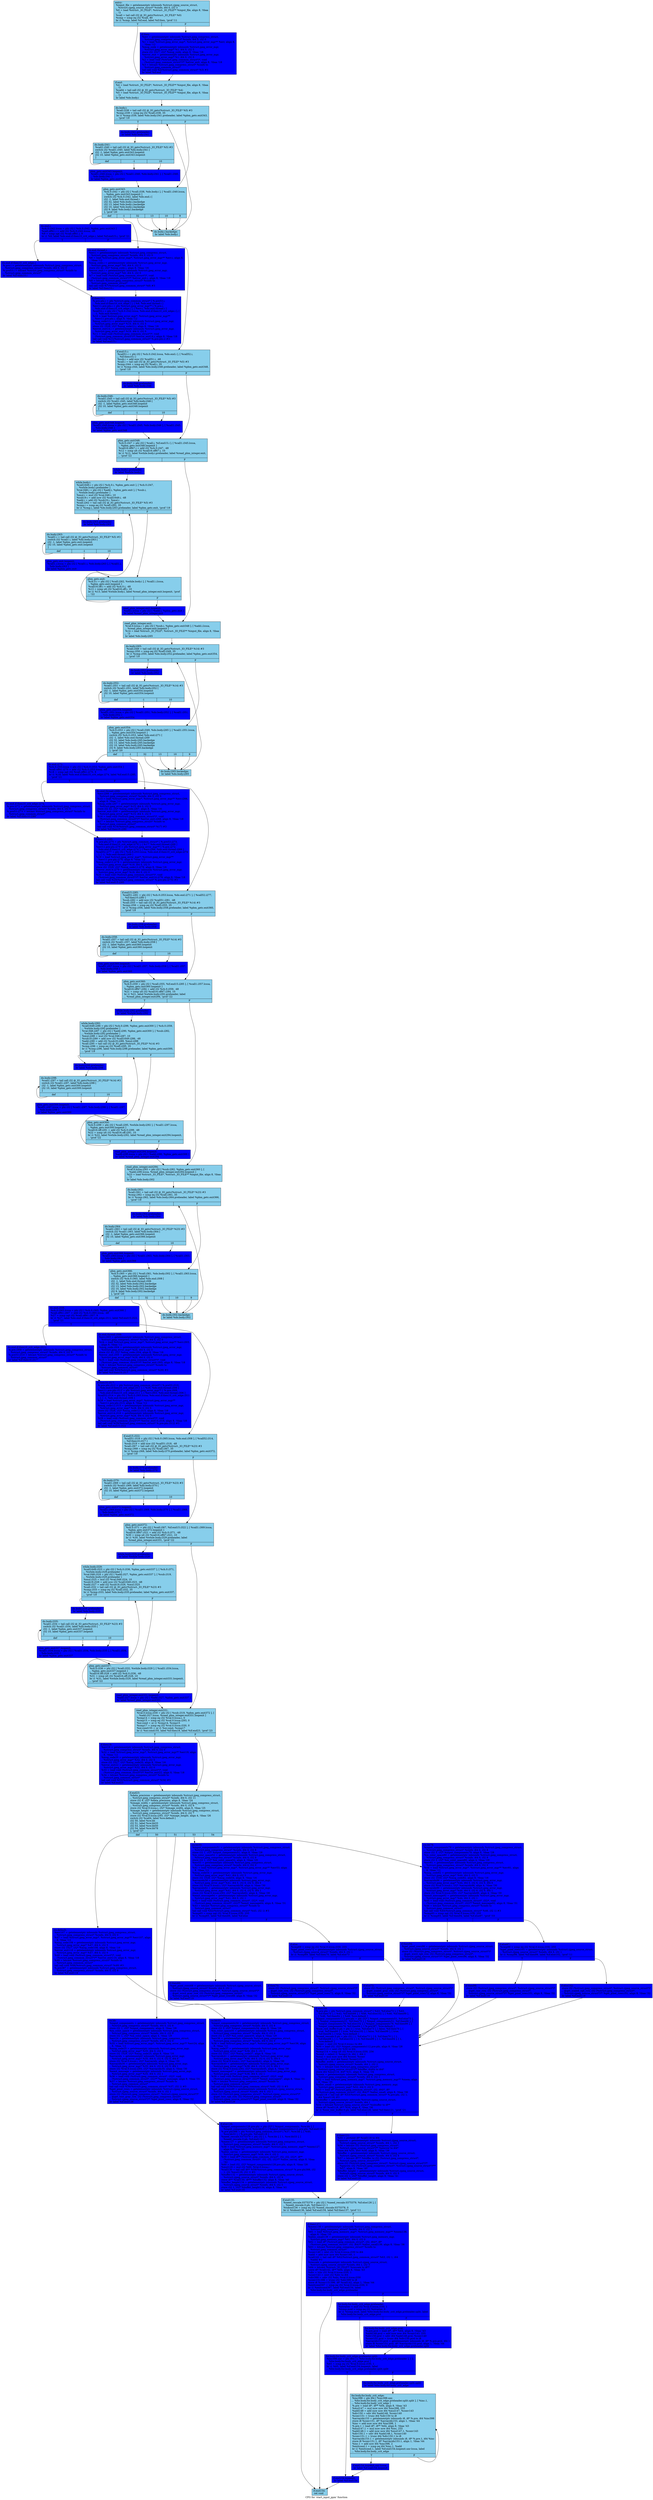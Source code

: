 digraph "CFG for 'start_input_ppm' function" {
	label="CFG for 'start_input_ppm' function";

	Node0x57e4550 [shape=record, style = filled, fillcolor = skyblue, label="{entry:\l  %input_file = getelementptr inbounds %struct.cjpeg_source_struct,\l... %struct.cjpeg_source_struct* %sinfo, i64 0, i32 3\l  %0 = load %struct._IO_FILE*, %struct._IO_FILE** %input_file, align 8, !tbaa\l... !3\l  %call = tail call i32 @_IO_getc(%struct._IO_FILE* %0)\l  %cmp = icmp eq i32 %call, 80\l  br i1 %cmp, label %if.end, label %if.then, !prof !11\l|{<s0>T|<s1>F}}"];
	Node0x57e4550:s0 -> Node0x57e5f10;
	Node0x57e4550:s1 -> Node0x57e5fc0;
	Node0x57e5fc0 [shape=record, style = filled, fillcolor = blue, label="{if.then:                                          \l  %err = getelementptr inbounds %struct.jpeg_compress_struct,\l... %struct.jpeg_compress_struct* %cinfo, i64 0, i32 0\l  %1 = load %struct.jpeg_error_mgr*, %struct.jpeg_error_mgr** %err, align 8,\l... !tbaa !12\l  %msg_code = getelementptr inbounds %struct.jpeg_error_mgr,\l... %struct.jpeg_error_mgr* %1, i64 0, i32 5\l  store i32 1027, i32* %msg_code, align 8, !tbaa !16\l  %error_exit = getelementptr inbounds %struct.jpeg_error_mgr,\l... %struct.jpeg_error_mgr* %1, i64 0, i32 0\l  %2 = load void (%struct.jpeg_common_struct*)*, void\l... (%struct.jpeg_common_struct*)** %error_exit, align 8, !tbaa !18\l  %3 = bitcast %struct.jpeg_compress_struct* %cinfo to\l... %struct.jpeg_common_struct*\l  tail call void %2(%struct.jpeg_common_struct* %3) #3\l  br label %if.end\l}"];
	Node0x57e5fc0 -> Node0x57e5f10;
	Node0x57e5f10 [shape=record, style = filled, fillcolor = skyblue, label="{if.end:                                           \l  %4 = load %struct._IO_FILE*, %struct._IO_FILE** %input_file, align 8, !tbaa\l... !3\l  %call4 = tail call i32 @_IO_getc(%struct._IO_FILE* %4)\l  %5 = load %struct._IO_FILE*, %struct._IO_FILE** %input_file, align 8, !tbaa\l... !3\l  br label %do.body.i\l}"];
	Node0x57e5f10 -> Node0x57e7330;
	Node0x57e7330 [shape=record, style = filled, fillcolor = skyblue, label="{do.body.i:                                        \l  %call.i338 = tail call i32 @_IO_getc(%struct._IO_FILE* %5) #3\l  %cmp.i339 = icmp eq i32 %call.i338, 35\l  br i1 %cmp.i339, label %do.body.i341.preheader, label %pbm_getc.exit343,\l... !prof !19\l|{<s0>T|<s1>F}}"];
	Node0x57e7330:s0 -> Node0x57e7770;
	Node0x57e7330:s1 -> Node0x57e77f0;
	Node0x57e7770 [shape=record, style = filled, fillcolor = blue, label="{do.body.i341.preheader:                           \l  br label %do.body.i341\l}"];
	Node0x57e7770 -> Node0x57e7ab0;
	Node0x57e7ab0 [shape=record, style = filled, fillcolor = skyblue, label="{do.body.i341:                                     \l  %call1.i340 = tail call i32 @_IO_getc(%struct._IO_FILE* %5) #3\l  switch i32 %call1.i340, label %do.body.i341 [\l    i32 -1, label %pbm_getc.exit343.loopexit\l    i32 10, label %pbm_getc.exit343.loopexit\l  ]\l|{<s0>def|<s1>-1|<s2>10}}"];
	Node0x57e7ab0:s0 -> Node0x57e7ab0;
	Node0x57e7ab0:s1 -> Node0x57e7d00;
	Node0x57e7ab0:s2 -> Node0x57e7d00;
	Node0x57e7d00 [shape=record, style = filled, fillcolor = blue, label="{pbm_getc.exit343.loopexit:                        \l  %call1.i340.lcssa = phi i32 [ %call1.i340, %do.body.i341 ], [ %call1.i340,\l... %do.body.i341 ]\l  br label %pbm_getc.exit343\l}"];
	Node0x57e7d00 -> Node0x57e77f0;
	Node0x57e77f0 [shape=record, style = filled, fillcolor = skyblue, label="{pbm_getc.exit343:                                 \l  %ch.0.i342 = phi i32 [ %call.i338, %do.body.i ], [ %call1.i340.lcssa,\l... %pbm_getc.exit343.loopexit ]\l  switch i32 %ch.0.i342, label %do.end.i [\l    i32 -1, label %do.end.thread.i\l    i32 32, label %do.body.i.backedge\l    i32 13, label %do.body.i.backedge\l    i32 10, label %do.body.i.backedge\l    i32 9, label %do.body.i.backedge\l  ], !prof !20\l|{<s0>def|<s1>-1|<s2>32|<s3>13|<s4>10|<s5>9}}"];
	Node0x57e77f0:s0 -> Node0x57e8060;
	Node0x57e77f0:s1 -> Node0x57e8110;
	Node0x57e77f0:s2 -> Node0x57e8260;
	Node0x57e77f0:s3 -> Node0x57e8260;
	Node0x57e77f0:s4 -> Node0x57e8260;
	Node0x57e77f0:s5 -> Node0x57e8260;
	Node0x57e8260 [shape=record, style = filled, fillcolor = skyblue, label="{do.body.i.backedge:                               \l  br label %do.body.i\l}"];
	Node0x57e8260 -> Node0x57e7330;
	Node0x57e8110 [shape=record, style = filled, fillcolor = blue, label="{do.end.thread.i:                                  \l  %err.i = getelementptr inbounds %struct.jpeg_compress_struct,\l... %struct.jpeg_compress_struct* %cinfo, i64 0, i32 0\l  %6 = load %struct.jpeg_error_mgr*, %struct.jpeg_error_mgr** %err.i, align 8,\l... !tbaa !12\l  %msg_code.i = getelementptr inbounds %struct.jpeg_error_mgr,\l... %struct.jpeg_error_mgr* %6, i64 0, i32 5\l  store i32 42, i32* %msg_code.i, align 8, !tbaa !16\l  %error_exit.i = getelementptr inbounds %struct.jpeg_error_mgr,\l... %struct.jpeg_error_mgr* %6, i64 0, i32 0\l  %7 = load void (%struct.jpeg_common_struct*)*, void\l... (%struct.jpeg_common_struct*)** %error_exit.i, align 8, !tbaa !18\l  %8 = bitcast %struct.jpeg_compress_struct* %cinfo to\l... %struct.jpeg_common_struct*\l  tail call void %7(%struct.jpeg_common_struct* %8) #3\l  br label %if.then10.i\l}"];
	Node0x57e8110 -> Node0x57e9ed0;
	Node0x57e8060 [shape=record, style = filled, fillcolor = blue, label="{do.end.i:                                         \l  %ch.0.i342.lcssa = phi i32 [ %ch.0.i342, %pbm_getc.exit343 ]\l  %call.off41.i = add i32 %ch.0.i342.lcssa, -48\l  %9 = icmp ugt i32 %call.off41.i, 9\l  br i1 %9, label %do.end.if.then10_crit_edge.i, label %if.end15.i, !prof !21\l|{<s0>T|<s1>F}}"];
	Node0x57e8060:s0 -> Node0x57ea210;
	Node0x57e8060:s1 -> Node0x57ea330;
	Node0x57ea210 [shape=record, style = filled, fillcolor = blue, label="{do.end.if.then10_crit_edge.i:                     \l  %.pre.i = getelementptr inbounds %struct.jpeg_compress_struct,\l... %struct.jpeg_compress_struct* %cinfo, i64 0, i32 0\l  %.pre53.i = bitcast %struct.jpeg_compress_struct* %cinfo to\l... %struct.jpeg_common_struct*\l  br label %if.then10.i\l}"];
	Node0x57ea210 -> Node0x57e9ed0;
	Node0x57e9ed0 [shape=record, style = filled, fillcolor = blue, label="{if.then10.i:                                      \l  %.pre-phi.i = phi %struct.jpeg_common_struct* [ %.pre53.i,\l... %do.end.if.then10_crit_edge.i ], [ %8, %do.end.thread.i ]\l  %err11.pre-phi.i = phi %struct.jpeg_error_mgr** [ %.pre.i,\l... %do.end.if.then10_crit_edge.i ], [ %err.i, %do.end.thread.i ]\l  %call52.i = phi i32 [ %ch.0.i342.lcssa, %do.end.if.then10_crit_edge.i ], [\l... -1, %do.end.thread.i ]\l  %10 = load %struct.jpeg_error_mgr*, %struct.jpeg_error_mgr**\l... %err11.pre-phi.i, align 8, !tbaa !12\l  %msg_code12.i = getelementptr inbounds %struct.jpeg_error_mgr,\l... %struct.jpeg_error_mgr* %10, i64 0, i32 5\l  store i32 1026, i32* %msg_code12.i, align 8, !tbaa !16\l  %error_exit14.i = getelementptr inbounds %struct.jpeg_error_mgr,\l... %struct.jpeg_error_mgr* %10, i64 0, i32 0\l  %11 = load void (%struct.jpeg_common_struct*)*, void\l... (%struct.jpeg_common_struct*)** %error_exit14.i, align 8, !tbaa !18\l  tail call void %11(%struct.jpeg_common_struct* %.pre-phi.i) #3\l  br label %if.end15.i\l}"];
	Node0x57e9ed0 -> Node0x57ea330;
	Node0x57ea330 [shape=record, style = filled, fillcolor = skyblue, label="{if.end15.i:                                       \l  %call51.i = phi i32 [ %ch.0.i342.lcssa, %do.end.i ], [ %call52.i,\l... %if.then10.i ]\l  %sub.i = add nsw i32 %call51.i, -48\l  %call.i = tail call i32 @_IO_getc(%struct._IO_FILE* %5) #3\l  %cmp.i344 = icmp eq i32 %call.i, 35\l  br i1 %cmp.i344, label %do.body.i346.preheader, label %pbm_getc.exit348,\l... !prof !19\l|{<s0>T|<s1>F}}"];
	Node0x57ea330:s0 -> Node0x57eb490;
	Node0x57ea330:s1 -> Node0x57eb590;
	Node0x57eb490 [shape=record, style = filled, fillcolor = blue, label="{do.body.i346.preheader:                           \l  br label %do.body.i346\l}"];
	Node0x57eb490 -> Node0x57ebd30;
	Node0x57ebd30 [shape=record, style = filled, fillcolor = skyblue, label="{do.body.i346:                                     \l  %call1.i345 = tail call i32 @_IO_getc(%struct._IO_FILE* %5) #3\l  switch i32 %call1.i345, label %do.body.i346 [\l    i32 -1, label %pbm_getc.exit348.loopexit\l    i32 10, label %pbm_getc.exit348.loopexit\l  ]\l|{<s0>def|<s1>-1|<s2>10}}"];
	Node0x57ebd30:s0 -> Node0x57ebd30;
	Node0x57ebd30:s1 -> Node0x57ebf40;
	Node0x57ebd30:s2 -> Node0x57ebf40;
	Node0x57ebf40 [shape=record, style = filled, fillcolor = blue, label="{pbm_getc.exit348.loopexit:                        \l  %call1.i345.lcssa = phi i32 [ %call1.i345, %do.body.i346 ], [ %call1.i345,\l... %do.body.i346 ]\l  br label %pbm_getc.exit348\l}"];
	Node0x57ebf40 -> Node0x57eb590;
	Node0x57eb590 [shape=record, style = filled, fillcolor = skyblue, label="{pbm_getc.exit348:                                 \l  %ch.0.i347 = phi i32 [ %call.i, %if.end15.i ], [ %call1.i345.lcssa,\l... %pbm_getc.exit348.loopexit ]\l  %call16.off47.i = add i32 %ch.0.i347, -48\l  %12 = icmp ult i32 %call16.off47.i, 10\l  br i1 %12, label %while.body.i.preheader, label %read_pbm_integer.exit,\l... !prof !22\l|{<s0>T|<s1>F}}"];
	Node0x57eb590:s0 -> Node0x57ec6a0;
	Node0x57eb590:s1 -> Node0x57ec780;
	Node0x57ec6a0 [shape=record, style = filled, fillcolor = blue, label="{while.body.i.preheader:                           \l  br label %while.body.i\l}"];
	Node0x57ec6a0 -> Node0x57eca20;
	Node0x57eca20 [shape=record, style = filled, fillcolor = skyblue, label="{while.body.i:                                     \l  %call1649.i = phi i32 [ %ch.0.i, %pbm_getc.exit ], [ %ch.0.i347,\l... %while.body.i.preheader ]\l  %val.048.i = phi i32 [ %add.i, %pbm_getc.exit ], [ %sub.i,\l... %while.body.i.preheader ]\l  %mul.i = mul i32 %val.048.i, 10\l  %sub19.i = add nsw i32 %call1649.i, -48\l  %add.i = add i32 %sub19.i, %mul.i\l  %call.i262 = tail call i32 @_IO_getc(%struct._IO_FILE* %5) #3\l  %cmp.i = icmp eq i32 %call.i262, 35\l  br i1 %cmp.i, label %do.body.i263.preheader, label %pbm_getc.exit, !prof !19\l|{<s0>T|<s1>F}}"];
	Node0x57eca20:s0 -> Node0x57ed200;
	Node0x57eca20:s1 -> Node0x57ecb10;
	Node0x57ed200 [shape=record, style = filled, fillcolor = blue, label="{do.body.i263.preheader:                           \l  br label %do.body.i263\l}"];
	Node0x57ed200 -> Node0x57ed330;
	Node0x57ed330 [shape=record, style = filled, fillcolor = skyblue, label="{do.body.i263:                                     \l  %call1.i = tail call i32 @_IO_getc(%struct._IO_FILE* %5) #3\l  switch i32 %call1.i, label %do.body.i263 [\l    i32 -1, label %pbm_getc.exit.loopexit\l    i32 10, label %pbm_getc.exit.loopexit\l  ]\l|{<s0>def|<s1>-1|<s2>10}}"];
	Node0x57ed330:s0 -> Node0x57ed330;
	Node0x57ed330:s1 -> Node0x57ed510;
	Node0x57ed330:s2 -> Node0x57ed510;
	Node0x57ed510 [shape=record, style = filled, fillcolor = blue, label="{pbm_getc.exit.loopexit:                           \l  %call1.i.lcssa = phi i32 [ %call1.i, %do.body.i263 ], [ %call1.i,\l... %do.body.i263 ]\l  br label %pbm_getc.exit\l}"];
	Node0x57ed510 -> Node0x57ecb10;
	Node0x57ecb10 [shape=record, style = filled, fillcolor = skyblue, label="{pbm_getc.exit:                                    \l  %ch.0.i = phi i32 [ %call.i262, %while.body.i ], [ %call1.i.lcssa,\l... %pbm_getc.exit.loopexit ]\l  %call16.off.i = add i32 %ch.0.i, -48\l  %13 = icmp ult i32 %call16.off.i, 10\l  br i1 %13, label %while.body.i, label %read_pbm_integer.exit.loopexit, !prof\l... !22\l|{<s0>T|<s1>F}}"];
	Node0x57ecb10:s0 -> Node0x57eca20;
	Node0x57ecb10:s1 -> Node0x57ed910;
	Node0x57ed910 [shape=record, style = filled, fillcolor = blue, label="{read_pbm_integer.exit.loopexit:                   \l  %add.i.lcssa = phi i32 [ %add.i, %pbm_getc.exit ]\l  br label %read_pbm_integer.exit\l}"];
	Node0x57ed910 -> Node0x57ec780;
	Node0x57ec780 [shape=record, style = filled, fillcolor = skyblue, label="{read_pbm_integer.exit:                            \l  %val.0.lcssa.i = phi i32 [ %sub.i, %pbm_getc.exit348 ], [ %add.i.lcssa,\l... %read_pbm_integer.exit.loopexit ]\l  %14 = load %struct._IO_FILE*, %struct._IO_FILE** %input_file, align 8, !tbaa\l... !3\l  br label %do.body.i265\l}"];
	Node0x57ec780 -> Node0x57ee170;
	Node0x57ee170 [shape=record, style = filled, fillcolor = skyblue, label="{do.body.i265:                                     \l  %call.i349 = tail call i32 @_IO_getc(%struct._IO_FILE* %14) #3\l  %cmp.i350 = icmp eq i32 %call.i349, 35\l  br i1 %cmp.i350, label %do.body.i352.preheader, label %pbm_getc.exit354,\l... !prof !19\l|{<s0>T|<s1>F}}"];
	Node0x57ee170:s0 -> Node0x57ee470;
	Node0x57ee170:s1 -> Node0x57ee4f0;
	Node0x57ee470 [shape=record, style = filled, fillcolor = blue, label="{do.body.i352.preheader:                           \l  br label %do.body.i352\l}"];
	Node0x57ee470 -> Node0x57ee680;
	Node0x57ee680 [shape=record, style = filled, fillcolor = skyblue, label="{do.body.i352:                                     \l  %call1.i351 = tail call i32 @_IO_getc(%struct._IO_FILE* %14) #3\l  switch i32 %call1.i351, label %do.body.i352 [\l    i32 -1, label %pbm_getc.exit354.loopexit\l    i32 10, label %pbm_getc.exit354.loopexit\l  ]\l|{<s0>def|<s1>-1|<s2>10}}"];
	Node0x57ee680:s0 -> Node0x57ee680;
	Node0x57ee680:s1 -> Node0x57ee890;
	Node0x57ee680:s2 -> Node0x57ee890;
	Node0x57ee890 [shape=record, style = filled, fillcolor = blue, label="{pbm_getc.exit354.loopexit:                        \l  %call1.i351.lcssa = phi i32 [ %call1.i351, %do.body.i352 ], [ %call1.i351,\l... %do.body.i352 ]\l  br label %pbm_getc.exit354\l}"];
	Node0x57ee890 -> Node0x57ee4f0;
	Node0x57ee4f0 [shape=record, style = filled, fillcolor = skyblue, label="{pbm_getc.exit354:                                 \l  %ch.0.i353 = phi i32 [ %call.i349, %do.body.i265 ], [ %call1.i351.lcssa,\l... %pbm_getc.exit354.loopexit ]\l  switch i32 %ch.0.i353, label %do.end.i271 [\l    i32 -1, label %do.end.thread.i269\l    i32 32, label %do.body.i265.backedge\l    i32 13, label %do.body.i265.backedge\l    i32 10, label %do.body.i265.backedge\l    i32 9, label %do.body.i265.backedge\l  ], !prof !20\l|{<s0>def|<s1>-1|<s2>32|<s3>13|<s4>10|<s5>9}}"];
	Node0x57ee4f0:s0 -> Node0x57eebb0;
	Node0x57ee4f0:s1 -> Node0x57eec90;
	Node0x57ee4f0:s2 -> Node0x57ea860;
	Node0x57ee4f0:s3 -> Node0x57ea860;
	Node0x57ee4f0:s4 -> Node0x57ea860;
	Node0x57ee4f0:s5 -> Node0x57ea860;
	Node0x57ea860 [shape=record, style = filled, fillcolor = skyblue, label="{do.body.i265.backedge:                            \l  br label %do.body.i265\l}"];
	Node0x57ea860 -> Node0x57ee170;
	Node0x57eec90 [shape=record, style = filled, fillcolor = blue, label="{do.end.thread.i269:                               \l  %err.i266 = getelementptr inbounds %struct.jpeg_compress_struct,\l... %struct.jpeg_compress_struct* %cinfo, i64 0, i32 0\l  %15 = load %struct.jpeg_error_mgr*, %struct.jpeg_error_mgr** %err.i266,\l... align 8, !tbaa !12\l  %msg_code.i267 = getelementptr inbounds %struct.jpeg_error_mgr,\l... %struct.jpeg_error_mgr* %15, i64 0, i32 5\l  store i32 42, i32* %msg_code.i267, align 8, !tbaa !16\l  %error_exit.i268 = getelementptr inbounds %struct.jpeg_error_mgr,\l... %struct.jpeg_error_mgr* %15, i64 0, i32 0\l  %16 = load void (%struct.jpeg_common_struct*)*, void\l... (%struct.jpeg_common_struct*)** %error_exit.i268, align 8, !tbaa !18\l  %17 = bitcast %struct.jpeg_compress_struct* %cinfo to\l... %struct.jpeg_common_struct*\l  tail call void %16(%struct.jpeg_common_struct* %17) #3\l  br label %if.then10.i280\l}"];
	Node0x57eec90 -> Node0x57f0330;
	Node0x57eebb0 [shape=record, style = filled, fillcolor = blue, label="{do.end.i271:                                      \l  %ch.0.i353.lcssa = phi i32 [ %ch.0.i353, %pbm_getc.exit354 ]\l  %call.off41.i270 = add i32 %ch.0.i353.lcssa, -48\l  %18 = icmp ugt i32 %call.off41.i270, 9\l  br i1 %18, label %do.end.if.then10_crit_edge.i274, label %if.end15.i285,\l... !prof !21\l|{<s0>T|<s1>F}}"];
	Node0x57eebb0:s0 -> Node0x57f05a0;
	Node0x57eebb0:s1 -> Node0x57f06c0;
	Node0x57f05a0 [shape=record, style = filled, fillcolor = blue, label="{do.end.if.then10_crit_edge.i274:                  \l  %.pre.i272 = getelementptr inbounds %struct.jpeg_compress_struct,\l... %struct.jpeg_compress_struct* %cinfo, i64 0, i32 0\l  %.pre53.i273 = bitcast %struct.jpeg_compress_struct* %cinfo to\l... %struct.jpeg_common_struct*\l  br label %if.then10.i280\l}"];
	Node0x57f05a0 -> Node0x57f0330;
	Node0x57f0330 [shape=record, style = filled, fillcolor = blue, label="{if.then10.i280:                                   \l  %.pre-phi.i275 = phi %struct.jpeg_common_struct* [ %.pre53.i273,\l... %do.end.if.then10_crit_edge.i274 ], [ %17, %do.end.thread.i269 ]\l  %err11.pre-phi.i276 = phi %struct.jpeg_error_mgr** [ %.pre.i272,\l... %do.end.if.then10_crit_edge.i274 ], [ %err.i266, %do.end.thread.i269 ]\l  %call52.i277 = phi i32 [ %ch.0.i353.lcssa, %do.end.if.then10_crit_edge.i274\l... ], [ -1, %do.end.thread.i269 ]\l  %19 = load %struct.jpeg_error_mgr*, %struct.jpeg_error_mgr**\l... %err11.pre-phi.i276, align 8, !tbaa !12\l  %msg_code12.i278 = getelementptr inbounds %struct.jpeg_error_mgr,\l... %struct.jpeg_error_mgr* %19, i64 0, i32 5\l  store i32 1026, i32* %msg_code12.i278, align 8, !tbaa !16\l  %error_exit14.i279 = getelementptr inbounds %struct.jpeg_error_mgr,\l... %struct.jpeg_error_mgr* %19, i64 0, i32 0\l  %20 = load void (%struct.jpeg_common_struct*)*, void\l... (%struct.jpeg_common_struct*)** %error_exit14.i279, align 8, !tbaa !18\l  tail call void %20(%struct.jpeg_common_struct* %.pre-phi.i275) #3\l  br label %if.end15.i285\l}"];
	Node0x57f0330 -> Node0x57f06c0;
	Node0x57f06c0 [shape=record, style = filled, fillcolor = skyblue, label="{if.end15.i285:                                    \l  %call51.i281 = phi i32 [ %ch.0.i353.lcssa, %do.end.i271 ], [ %call52.i277,\l... %if.then10.i280 ]\l  %sub.i282 = add nsw i32 %call51.i281, -48\l  %call.i355 = tail call i32 @_IO_getc(%struct._IO_FILE* %14) #3\l  %cmp.i356 = icmp eq i32 %call.i355, 35\l  br i1 %cmp.i356, label %do.body.i358.preheader, label %pbm_getc.exit360,\l... !prof !19\l|{<s0>T|<s1>F}}"];
	Node0x57f06c0:s0 -> Node0x57f1f00;
	Node0x57f06c0:s1 -> Node0x57f1fe0;
	Node0x57f1f00 [shape=record, style = filled, fillcolor = blue, label="{do.body.i358.preheader:                           \l  br label %do.body.i358\l}"];
	Node0x57f1f00 -> Node0x57f2170;
	Node0x57f2170 [shape=record, style = filled, fillcolor = skyblue, label="{do.body.i358:                                     \l  %call1.i357 = tail call i32 @_IO_getc(%struct._IO_FILE* %14) #3\l  switch i32 %call1.i357, label %do.body.i358 [\l    i32 -1, label %pbm_getc.exit360.loopexit\l    i32 10, label %pbm_getc.exit360.loopexit\l  ]\l|{<s0>def|<s1>-1|<s2>10}}"];
	Node0x57f2170:s0 -> Node0x57f2170;
	Node0x57f2170:s1 -> Node0x57f2380;
	Node0x57f2170:s2 -> Node0x57f2380;
	Node0x57f2380 [shape=record, style = filled, fillcolor = blue, label="{pbm_getc.exit360.loopexit:                        \l  %call1.i357.lcssa = phi i32 [ %call1.i357, %do.body.i358 ], [ %call1.i357,\l... %do.body.i358 ]\l  br label %pbm_getc.exit360\l}"];
	Node0x57f2380 -> Node0x57f1fe0;
	Node0x57f1fe0 [shape=record, style = filled, fillcolor = skyblue, label="{pbm_getc.exit360:                                 \l  %ch.0.i359 = phi i32 [ %call.i355, %if.end15.i285 ], [ %call1.i357.lcssa,\l... %pbm_getc.exit360.loopexit ]\l  %call16.off47.i284 = add i32 %ch.0.i359, -48\l  %21 = icmp ult i32 %call16.off47.i284, 10\l  br i1 %21, label %while.body.i292.preheader, label\l... %read_pbm_integer.exit294, !prof !22\l|{<s0>T|<s1>F}}"];
	Node0x57f1fe0:s0 -> Node0x57f2800;
	Node0x57f1fe0:s1 -> Node0x57f2920;
	Node0x57f2800 [shape=record, style = filled, fillcolor = blue, label="{while.body.i292.preheader:                        \l  br label %while.body.i292\l}"];
	Node0x57f2800 -> Node0x57f2ad0;
	Node0x57f2ad0 [shape=record, style = filled, fillcolor = skyblue, label="{while.body.i292:                                  \l  %call1649.i286 = phi i32 [ %ch.0.i299, %pbm_getc.exit300 ], [ %ch.0.i359,\l... %while.body.i292.preheader ]\l  %val.048.i287 = phi i32 [ %add.i290, %pbm_getc.exit300 ], [ %sub.i282,\l... %while.body.i292.preheader ]\l  %mul.i288 = mul i32 %val.048.i287, 10\l  %sub19.i289 = add nsw i32 %call1649.i286, -48\l  %add.i290 = add i32 %sub19.i289, %mul.i288\l  %call.i295 = tail call i32 @_IO_getc(%struct._IO_FILE* %14) #3\l  %cmp.i296 = icmp eq i32 %call.i295, 35\l  br i1 %cmp.i296, label %do.body.i298.preheader, label %pbm_getc.exit300,\l... !prof !19\l|{<s0>T|<s1>F}}"];
	Node0x57f2ad0:s0 -> Node0x57f32c0;
	Node0x57f2ad0:s1 -> Node0x57f2bc0;
	Node0x57f32c0 [shape=record, style = filled, fillcolor = blue, label="{do.body.i298.preheader:                           \l  br label %do.body.i298\l}"];
	Node0x57f32c0 -> Node0x57f33d0;
	Node0x57f33d0 [shape=record, style = filled, fillcolor = skyblue, label="{do.body.i298:                                     \l  %call1.i297 = tail call i32 @_IO_getc(%struct._IO_FILE* %14) #3\l  switch i32 %call1.i297, label %do.body.i298 [\l    i32 -1, label %pbm_getc.exit300.loopexit\l    i32 10, label %pbm_getc.exit300.loopexit\l  ]\l|{<s0>def|<s1>-1|<s2>10}}"];
	Node0x57f33d0:s0 -> Node0x57f33d0;
	Node0x57f33d0:s1 -> Node0x57f35e0;
	Node0x57f33d0:s2 -> Node0x57f35e0;
	Node0x57f35e0 [shape=record, style = filled, fillcolor = blue, label="{pbm_getc.exit300.loopexit:                        \l  %call1.i297.lcssa = phi i32 [ %call1.i297, %do.body.i298 ], [ %call1.i297,\l... %do.body.i298 ]\l  br label %pbm_getc.exit300\l}"];
	Node0x57f35e0 -> Node0x57f2bc0;
	Node0x57f2bc0 [shape=record, style = filled, fillcolor = skyblue, label="{pbm_getc.exit300:                                 \l  %ch.0.i299 = phi i32 [ %call.i295, %while.body.i292 ], [ %call1.i297.lcssa,\l... %pbm_getc.exit300.loopexit ]\l  %call16.off.i291 = add i32 %ch.0.i299, -48\l  %22 = icmp ult i32 %call16.off.i291, 10\l  br i1 %22, label %while.body.i292, label %read_pbm_integer.exit294.loopexit,\l... !prof !22\l|{<s0>T|<s1>F}}"];
	Node0x57f2bc0:s0 -> Node0x57f2ad0;
	Node0x57f2bc0:s1 -> Node0x57f39c0;
	Node0x57f39c0 [shape=record, style = filled, fillcolor = blue, label="{read_pbm_integer.exit294.loopexit:                \l  %add.i290.lcssa = phi i32 [ %add.i290, %pbm_getc.exit300 ]\l  br label %read_pbm_integer.exit294\l}"];
	Node0x57f39c0 -> Node0x57f2920;
	Node0x57f2920 [shape=record, style = filled, fillcolor = skyblue, label="{read_pbm_integer.exit294:                         \l  %val.0.lcssa.i293 = phi i32 [ %sub.i282, %pbm_getc.exit360 ], [\l... %add.i290.lcssa, %read_pbm_integer.exit294.loopexit ]\l  %23 = load %struct._IO_FILE*, %struct._IO_FILE** %input_file, align 8, !tbaa\l... !3\l  br label %do.body.i302\l}"];
	Node0x57f2920 -> Node0x57f3c10;
	Node0x57f3c10 [shape=record, style = filled, fillcolor = skyblue, label="{do.body.i302:                                     \l  %call.i361 = tail call i32 @_IO_getc(%struct._IO_FILE* %23) #3\l  %cmp.i362 = icmp eq i32 %call.i361, 35\l  br i1 %cmp.i362, label %do.body.i364.preheader, label %pbm_getc.exit366,\l... !prof !19\l|{<s0>T|<s1>F}}"];
	Node0x57f3c10:s0 -> Node0x57f3ee0;
	Node0x57f3c10:s1 -> Node0x57f3f60;
	Node0x57f3ee0 [shape=record, style = filled, fillcolor = blue, label="{do.body.i364.preheader:                           \l  br label %do.body.i364\l}"];
	Node0x57f3ee0 -> Node0x57f40f0;
	Node0x57f40f0 [shape=record, style = filled, fillcolor = skyblue, label="{do.body.i364:                                     \l  %call1.i363 = tail call i32 @_IO_getc(%struct._IO_FILE* %23) #3\l  switch i32 %call1.i363, label %do.body.i364 [\l    i32 -1, label %pbm_getc.exit366.loopexit\l    i32 10, label %pbm_getc.exit366.loopexit\l  ]\l|{<s0>def|<s1>-1|<s2>10}}"];
	Node0x57f40f0:s0 -> Node0x57f40f0;
	Node0x57f40f0:s1 -> Node0x57f4300;
	Node0x57f40f0:s2 -> Node0x57f4300;
	Node0x57f4300 [shape=record, style = filled, fillcolor = blue, label="{pbm_getc.exit366.loopexit:                        \l  %call1.i363.lcssa = phi i32 [ %call1.i363, %do.body.i364 ], [ %call1.i363,\l... %do.body.i364 ]\l  br label %pbm_getc.exit366\l}"];
	Node0x57f4300 -> Node0x57f3f60;
	Node0x57f3f60 [shape=record, style = filled, fillcolor = skyblue, label="{pbm_getc.exit366:                                 \l  %ch.0.i365 = phi i32 [ %call.i361, %do.body.i302 ], [ %call1.i363.lcssa,\l... %pbm_getc.exit366.loopexit ]\l  switch i32 %ch.0.i365, label %do.end.i308 [\l    i32 -1, label %do.end.thread.i306\l    i32 32, label %do.body.i302.backedge\l    i32 13, label %do.body.i302.backedge\l    i32 10, label %do.body.i302.backedge\l    i32 9, label %do.body.i302.backedge\l  ], !prof !20\l|{<s0>def|<s1>-1|<s2>32|<s3>13|<s4>10|<s5>9}}"];
	Node0x57f3f60:s0 -> Node0x57f4620;
	Node0x57f3f60:s1 -> Node0x57f4700;
	Node0x57f3f60:s2 -> Node0x57f47e0;
	Node0x57f3f60:s3 -> Node0x57f47e0;
	Node0x57f3f60:s4 -> Node0x57f47e0;
	Node0x57f3f60:s5 -> Node0x57f47e0;
	Node0x57f47e0 [shape=record, style = filled, fillcolor = skyblue, label="{do.body.i302.backedge:                            \l  br label %do.body.i302\l}"];
	Node0x57f47e0 -> Node0x57f3c10;
	Node0x57f4700 [shape=record, style = filled, fillcolor = blue, label="{do.end.thread.i306:                               \l  %err.i303 = getelementptr inbounds %struct.jpeg_compress_struct,\l... %struct.jpeg_compress_struct* %cinfo, i64 0, i32 0\l  %24 = load %struct.jpeg_error_mgr*, %struct.jpeg_error_mgr** %err.i303,\l... align 8, !tbaa !12\l  %msg_code.i304 = getelementptr inbounds %struct.jpeg_error_mgr,\l... %struct.jpeg_error_mgr* %24, i64 0, i32 5\l  store i32 42, i32* %msg_code.i304, align 8, !tbaa !16\l  %error_exit.i305 = getelementptr inbounds %struct.jpeg_error_mgr,\l... %struct.jpeg_error_mgr* %24, i64 0, i32 0\l  %25 = load void (%struct.jpeg_common_struct*)*, void\l... (%struct.jpeg_common_struct*)** %error_exit.i305, align 8, !tbaa !18\l  %26 = bitcast %struct.jpeg_compress_struct* %cinfo to\l... %struct.jpeg_common_struct*\l  tail call void %25(%struct.jpeg_common_struct* %26) #3\l  br label %if.then10.i317\l}"];
	Node0x57f4700 -> Node0x57f4eb0;
	Node0x57f4620 [shape=record, style = filled, fillcolor = blue, label="{do.end.i308:                                      \l  %ch.0.i365.lcssa = phi i32 [ %ch.0.i365, %pbm_getc.exit366 ]\l  %call.off41.i307 = add i32 %ch.0.i365.lcssa, -48\l  %27 = icmp ugt i32 %call.off41.i307, 9\l  br i1 %27, label %do.end.if.then10_crit_edge.i311, label %if.end15.i322,\l... !prof !21\l|{<s0>T|<s1>F}}"];
	Node0x57f4620:s0 -> Node0x57f5180;
	Node0x57f4620:s1 -> Node0x57f52a0;
	Node0x57f5180 [shape=record, style = filled, fillcolor = blue, label="{do.end.if.then10_crit_edge.i311:                  \l  %.pre.i309 = getelementptr inbounds %struct.jpeg_compress_struct,\l... %struct.jpeg_compress_struct* %cinfo, i64 0, i32 0\l  %.pre53.i310 = bitcast %struct.jpeg_compress_struct* %cinfo to\l... %struct.jpeg_common_struct*\l  br label %if.then10.i317\l}"];
	Node0x57f5180 -> Node0x57f4eb0;
	Node0x57f4eb0 [shape=record, style = filled, fillcolor = blue, label="{if.then10.i317:                                   \l  %.pre-phi.i312 = phi %struct.jpeg_common_struct* [ %.pre53.i310,\l... %do.end.if.then10_crit_edge.i311 ], [ %26, %do.end.thread.i306 ]\l  %err11.pre-phi.i313 = phi %struct.jpeg_error_mgr** [ %.pre.i309,\l... %do.end.if.then10_crit_edge.i311 ], [ %err.i303, %do.end.thread.i306 ]\l  %call52.i314 = phi i32 [ %ch.0.i365.lcssa, %do.end.if.then10_crit_edge.i311\l... ], [ -1, %do.end.thread.i306 ]\l  %28 = load %struct.jpeg_error_mgr*, %struct.jpeg_error_mgr**\l... %err11.pre-phi.i313, align 8, !tbaa !12\l  %msg_code12.i315 = getelementptr inbounds %struct.jpeg_error_mgr,\l... %struct.jpeg_error_mgr* %28, i64 0, i32 5\l  store i32 1026, i32* %msg_code12.i315, align 8, !tbaa !16\l  %error_exit14.i316 = getelementptr inbounds %struct.jpeg_error_mgr,\l... %struct.jpeg_error_mgr* %28, i64 0, i32 0\l  %29 = load void (%struct.jpeg_common_struct*)*, void\l... (%struct.jpeg_common_struct*)** %error_exit14.i316, align 8, !tbaa !18\l  tail call void %29(%struct.jpeg_common_struct* %.pre-phi.i312) #3\l  br label %if.end15.i322\l}"];
	Node0x57f4eb0 -> Node0x57f52a0;
	Node0x57f52a0 [shape=record, style = filled, fillcolor = skyblue, label="{if.end15.i322:                                    \l  %call51.i318 = phi i32 [ %ch.0.i365.lcssa, %do.end.i308 ], [ %call52.i314,\l... %if.then10.i317 ]\l  %sub.i319 = add nsw i32 %call51.i318, -48\l  %call.i367 = tail call i32 @_IO_getc(%struct._IO_FILE* %23) #3\l  %cmp.i368 = icmp eq i32 %call.i367, 35\l  br i1 %cmp.i368, label %do.body.i370.preheader, label %pbm_getc.exit372,\l... !prof !19\l|{<s0>T|<s1>F}}"];
	Node0x57f52a0:s0 -> Node0x57e32f0;
	Node0x57f52a0:s1 -> Node0x57e33d0;
	Node0x57e32f0 [shape=record, style = filled, fillcolor = blue, label="{do.body.i370.preheader:                           \l  br label %do.body.i370\l}"];
	Node0x57e32f0 -> Node0x57e3560;
	Node0x57e3560 [shape=record, style = filled, fillcolor = skyblue, label="{do.body.i370:                                     \l  %call1.i369 = tail call i32 @_IO_getc(%struct._IO_FILE* %23) #3\l  switch i32 %call1.i369, label %do.body.i370 [\l    i32 -1, label %pbm_getc.exit372.loopexit\l    i32 10, label %pbm_getc.exit372.loopexit\l  ]\l|{<s0>def|<s1>-1|<s2>10}}"];
	Node0x57e3560:s0 -> Node0x57e3560;
	Node0x57e3560:s1 -> Node0x57e3770;
	Node0x57e3560:s2 -> Node0x57e3770;
	Node0x57e3770 [shape=record, style = filled, fillcolor = blue, label="{pbm_getc.exit372.loopexit:                        \l  %call1.i369.lcssa = phi i32 [ %call1.i369, %do.body.i370 ], [ %call1.i369,\l... %do.body.i370 ]\l  br label %pbm_getc.exit372\l}"];
	Node0x57e3770 -> Node0x57e33d0;
	Node0x57e33d0 [shape=record, style = filled, fillcolor = skyblue, label="{pbm_getc.exit372:                                 \l  %ch.0.i371 = phi i32 [ %call.i367, %if.end15.i322 ], [ %call1.i369.lcssa,\l... %pbm_getc.exit372.loopexit ]\l  %call16.off47.i321 = add i32 %ch.0.i371, -48\l  %30 = icmp ult i32 %call16.off47.i321, 10\l  br i1 %30, label %while.body.i329.preheader, label\l... %read_pbm_integer.exit331, !prof !22\l|{<s0>T|<s1>F}}"];
	Node0x57e33d0:s0 -> Node0x57e3bf0;
	Node0x57e33d0:s1 -> Node0x57e3d10;
	Node0x57e3bf0 [shape=record, style = filled, fillcolor = blue, label="{while.body.i329.preheader:                        \l  br label %while.body.i329\l}"];
	Node0x57e3bf0 -> Node0x57f7aa0;
	Node0x57f7aa0 [shape=record, style = filled, fillcolor = skyblue, label="{while.body.i329:                                  \l  %call1649.i323 = phi i32 [ %ch.0.i336, %pbm_getc.exit337 ], [ %ch.0.i371,\l... %while.body.i329.preheader ]\l  %val.048.i324 = phi i32 [ %add.i327, %pbm_getc.exit337 ], [ %sub.i319,\l... %while.body.i329.preheader ]\l  %mul.i325 = mul i32 %val.048.i324, 10\l  %sub19.i326 = add nsw i32 %call1649.i323, -48\l  %add.i327 = add i32 %sub19.i326, %mul.i325\l  %call.i332 = tail call i32 @_IO_getc(%struct._IO_FILE* %23) #3\l  %cmp.i333 = icmp eq i32 %call.i332, 35\l  br i1 %cmp.i333, label %do.body.i335.preheader, label %pbm_getc.exit337,\l... !prof !19\l|{<s0>T|<s1>F}}"];
	Node0x57f7aa0:s0 -> Node0x57ef240;
	Node0x57f7aa0:s1 -> Node0x57f7b90;
	Node0x57ef240 [shape=record, style = filled, fillcolor = blue, label="{do.body.i335.preheader:                           \l  br label %do.body.i335\l}"];
	Node0x57ef240 -> Node0x57ef350;
	Node0x57ef350 [shape=record, style = filled, fillcolor = skyblue, label="{do.body.i335:                                     \l  %call1.i334 = tail call i32 @_IO_getc(%struct._IO_FILE* %23) #3\l  switch i32 %call1.i334, label %do.body.i335 [\l    i32 -1, label %pbm_getc.exit337.loopexit\l    i32 10, label %pbm_getc.exit337.loopexit\l  ]\l|{<s0>def|<s1>-1|<s2>10}}"];
	Node0x57ef350:s0 -> Node0x57ef350;
	Node0x57ef350:s1 -> Node0x57ef560;
	Node0x57ef350:s2 -> Node0x57ef560;
	Node0x57ef560 [shape=record, style = filled, fillcolor = blue, label="{pbm_getc.exit337.loopexit:                        \l  %call1.i334.lcssa = phi i32 [ %call1.i334, %do.body.i335 ], [ %call1.i334,\l... %do.body.i335 ]\l  br label %pbm_getc.exit337\l}"];
	Node0x57ef560 -> Node0x57f7b90;
	Node0x57f7b90 [shape=record, style = filled, fillcolor = skyblue, label="{pbm_getc.exit337:                                 \l  %ch.0.i336 = phi i32 [ %call.i332, %while.body.i329 ], [ %call1.i334.lcssa,\l... %pbm_getc.exit337.loopexit ]\l  %call16.off.i328 = add i32 %ch.0.i336, -48\l  %31 = icmp ult i32 %call16.off.i328, 10\l  br i1 %31, label %while.body.i329, label %read_pbm_integer.exit331.loopexit,\l... !prof !22\l|{<s0>T|<s1>F}}"];
	Node0x57f7b90:s0 -> Node0x57f7aa0;
	Node0x57f7b90:s1 -> Node0x57ef940;
	Node0x57ef940 [shape=record, style = filled, fillcolor = blue, label="{read_pbm_integer.exit331.loopexit:                \l  %add.i327.lcssa = phi i32 [ %add.i327, %pbm_getc.exit337 ]\l  br label %read_pbm_integer.exit331\l}"];
	Node0x57ef940 -> Node0x57e3d10;
	Node0x57e3d10 [shape=record, style = filled, fillcolor = skyblue, label="{read_pbm_integer.exit331:                         \l  %val.0.lcssa.i330 = phi i32 [ %sub.i319, %pbm_getc.exit372 ], [\l... %add.i327.lcssa, %read_pbm_integer.exit331.loopexit ]\l  %cmp14 = icmp eq i32 %val.0.lcssa.i, 0\l  %cmp15 = icmp eq i32 %val.0.lcssa.i293, 0\l  %or.cond = or i1 %cmp14, %cmp15\l  %cmp17 = icmp eq i32 %val.0.lcssa.i330, 0\l  %or.cond155 = or i1 %or.cond, %cmp17\l  br i1 %or.cond155, label %if.then18, label %if.end23, !prof !23\l|{<s0>T|<s1>F}}"];
	Node0x57e3d10:s0 -> Node0x57f10c0;
	Node0x57e3d10:s1 -> Node0x57f11a0;
	Node0x57f10c0 [shape=record, style = filled, fillcolor = blue, label="{if.then18:                                        \l  %err19 = getelementptr inbounds %struct.jpeg_compress_struct,\l... %struct.jpeg_compress_struct* %cinfo, i64 0, i32 0\l  %32 = load %struct.jpeg_error_mgr*, %struct.jpeg_error_mgr** %err19, align\l... 8, !tbaa !12\l  %msg_code20 = getelementptr inbounds %struct.jpeg_error_mgr,\l... %struct.jpeg_error_mgr* %32, i64 0, i32 5\l  store i32 1027, i32* %msg_code20, align 8, !tbaa !16\l  %error_exit22 = getelementptr inbounds %struct.jpeg_error_mgr,\l... %struct.jpeg_error_mgr* %32, i64 0, i32 0\l  %33 = load void (%struct.jpeg_common_struct*)*, void\l... (%struct.jpeg_common_struct*)** %error_exit22, align 8, !tbaa !18\l  %34 = bitcast %struct.jpeg_compress_struct* %cinfo to\l... %struct.jpeg_common_struct*\l  tail call void %33(%struct.jpeg_common_struct* %34) #3\l  br label %if.end23\l}"];
	Node0x57f10c0 -> Node0x57f11a0;
	Node0x57f11a0 [shape=record, style = filled, fillcolor = skyblue, label="{if.end23:                                         \l  %data_precision = getelementptr inbounds %struct.jpeg_compress_struct,\l... %struct.jpeg_compress_struct* %cinfo, i64 0, i32 11\l  store i32 8, i32* %data_precision, align 8, !tbaa !24\l  %image_width = getelementptr inbounds %struct.jpeg_compress_struct,\l... %struct.jpeg_compress_struct* %cinfo, i64 0, i32 6\l  store i32 %val.0.lcssa.i, i32* %image_width, align 8, !tbaa !25\l  %image_height = getelementptr inbounds %struct.jpeg_compress_struct,\l... %struct.jpeg_compress_struct* %cinfo, i64 0, i32 7\l  store i32 %val.0.lcssa.i293, i32* %image_height, align 4, !tbaa !26\l  switch i32 %call4, label %sw.default [\l    i32 50, label %sw.bb\l    i32 51, label %sw.bb33\l    i32 53, label %sw.bb50\l    i32 54, label %sw.bb78\l  ], !prof !27\l|{<s0>def|<s1>50|<s2>51|<s3>53|<s4>54}}"];
	Node0x57f11a0:s0 -> Node0x57fbc40;
	Node0x57f11a0:s1 -> Node0x57fbcd0;
	Node0x57f11a0:s2 -> Node0x57fbde0;
	Node0x57f11a0:s3 -> Node0x57fbef0;
	Node0x57f11a0:s4 -> Node0x57fc000;
	Node0x57fbcd0 [shape=record, style = filled, fillcolor = blue, label="{sw.bb:                                            \l  %input_components = getelementptr inbounds %struct.jpeg_compress_struct,\l... %struct.jpeg_compress_struct* %cinfo, i64 0, i32 8\l  store i32 1, i32* %input_components, align 8, !tbaa !28\l  %in_color_space = getelementptr inbounds %struct.jpeg_compress_struct,\l... %struct.jpeg_compress_struct* %cinfo, i64 0, i32 9\l  store i32 1, i32* %in_color_space, align 4, !tbaa !29\l  %err24 = getelementptr inbounds %struct.jpeg_compress_struct,\l... %struct.jpeg_compress_struct* %cinfo, i64 0, i32 0\l  %35 = load %struct.jpeg_error_mgr*, %struct.jpeg_error_mgr** %err24, align\l... 8, !tbaa !12\l  %msg_code25 = getelementptr inbounds %struct.jpeg_error_mgr,\l... %struct.jpeg_error_mgr* %35, i64 0, i32 5\l  store i32 1029, i32* %msg_code25, align 8, !tbaa !16\l  %arrayidx = getelementptr inbounds %struct.jpeg_error_mgr,\l... %struct.jpeg_error_mgr* %35, i64 0, i32 6, i32 0, i64 0\l  store i32 %val.0.lcssa.i, i32* %arrayidx, align 4, !tbaa !30\l  %arrayidx30 = getelementptr inbounds %struct.jpeg_error_mgr,\l... %struct.jpeg_error_mgr* %35, i64 0, i32 6, i32 0, i64 1\l  store i32 %val.0.lcssa.i293, i32* %arrayidx30, align 4, !tbaa !30\l  %emit_message = getelementptr inbounds %struct.jpeg_error_mgr,\l... %struct.jpeg_error_mgr* %35, i64 0, i32 1\l  %36 = load void (%struct.jpeg_common_struct*, i32)*, void\l... (%struct.jpeg_common_struct*, i32)** %emit_message, align 8, !tbaa !31\l  %37 = bitcast %struct.jpeg_compress_struct* %cinfo to\l... %struct.jpeg_common_struct*\l  tail call void %36(%struct.jpeg_common_struct* %37, i32 1) #3\l  %get_pixel_rows = getelementptr inbounds %struct.cjpeg_source_struct,\l... %struct.cjpeg_source_struct* %sinfo, i64 0, i32 1\l  store i32 (%struct.jpeg_compress_struct*, %struct.cjpeg_source_struct*)*\l... @get_text_gray_row, i32 (%struct.jpeg_compress_struct*,\l... %struct.cjpeg_source_struct*)** %get_pixel_rows, align 8, !tbaa !32\l  br label %if.else126\l}"];
	Node0x57fbcd0 -> Node0x57fdd80;
	Node0x57fbde0 [shape=record, style = filled, fillcolor = blue, label="{sw.bb33:                                          \l  %input_components34 = getelementptr inbounds %struct.jpeg_compress_struct,\l... %struct.jpeg_compress_struct* %cinfo, i64 0, i32 8\l  store i32 3, i32* %input_components34, align 8, !tbaa !28\l  %in_color_space35 = getelementptr inbounds %struct.jpeg_compress_struct,\l... %struct.jpeg_compress_struct* %cinfo, i64 0, i32 9\l  store i32 2, i32* %in_color_space35, align 4, !tbaa !29\l  %err36 = getelementptr inbounds %struct.jpeg_compress_struct,\l... %struct.jpeg_compress_struct* %cinfo, i64 0, i32 0\l  %38 = load %struct.jpeg_error_mgr*, %struct.jpeg_error_mgr** %err36, align\l... 8, !tbaa !12\l  %msg_code37 = getelementptr inbounds %struct.jpeg_error_mgr,\l... %struct.jpeg_error_mgr* %38, i64 0, i32 5\l  store i32 1031, i32* %msg_code37, align 8, !tbaa !16\l  %arrayidx41 = getelementptr inbounds %struct.jpeg_error_mgr,\l... %struct.jpeg_error_mgr* %38, i64 0, i32 6, i32 0, i64 0\l  store i32 %val.0.lcssa.i, i32* %arrayidx41, align 4, !tbaa !30\l  %arrayidx45 = getelementptr inbounds %struct.jpeg_error_mgr,\l... %struct.jpeg_error_mgr* %38, i64 0, i32 6, i32 0, i64 1\l  store i32 %val.0.lcssa.i293, i32* %arrayidx45, align 4, !tbaa !30\l  %emit_message47 = getelementptr inbounds %struct.jpeg_error_mgr,\l... %struct.jpeg_error_mgr* %38, i64 0, i32 1\l  %39 = load void (%struct.jpeg_common_struct*, i32)*, void\l... (%struct.jpeg_common_struct*, i32)** %emit_message47, align 8, !tbaa !31\l  %40 = bitcast %struct.jpeg_compress_struct* %cinfo to\l... %struct.jpeg_common_struct*\l  tail call void %39(%struct.jpeg_common_struct* %40, i32 1) #3\l  %get_pixel_rows49 = getelementptr inbounds %struct.cjpeg_source_struct,\l... %struct.cjpeg_source_struct* %sinfo, i64 0, i32 1\l  store i32 (%struct.jpeg_compress_struct*, %struct.cjpeg_source_struct*)*\l... @get_text_rgb_row, i32 (%struct.jpeg_compress_struct*,\l... %struct.cjpeg_source_struct*)** %get_pixel_rows49, align 8, !tbaa !32\l  br label %if.else126\l}"];
	Node0x57fbde0 -> Node0x57fdd80;
	Node0x57fbef0 [shape=record, style = filled, fillcolor = blue, label="{sw.bb50:                                          \l  %input_components51 = getelementptr inbounds %struct.jpeg_compress_struct,\l... %struct.jpeg_compress_struct* %cinfo, i64 0, i32 8\l  store i32 1, i32* %input_components51, align 8, !tbaa !28\l  %in_color_space52 = getelementptr inbounds %struct.jpeg_compress_struct,\l... %struct.jpeg_compress_struct* %cinfo, i64 0, i32 9\l  store i32 1, i32* %in_color_space52, align 4, !tbaa !29\l  %err53 = getelementptr inbounds %struct.jpeg_compress_struct,\l... %struct.jpeg_compress_struct* %cinfo, i64 0, i32 0\l  %41 = load %struct.jpeg_error_mgr*, %struct.jpeg_error_mgr** %err53, align\l... 8, !tbaa !12\l  %msg_code54 = getelementptr inbounds %struct.jpeg_error_mgr,\l... %struct.jpeg_error_mgr* %41, i64 0, i32 5\l  store i32 1028, i32* %msg_code54, align 8, !tbaa !16\l  %arrayidx58 = getelementptr inbounds %struct.jpeg_error_mgr,\l... %struct.jpeg_error_mgr* %41, i64 0, i32 6, i32 0, i64 0\l  store i32 %val.0.lcssa.i, i32* %arrayidx58, align 4, !tbaa !30\l  %arrayidx62 = getelementptr inbounds %struct.jpeg_error_mgr,\l... %struct.jpeg_error_mgr* %41, i64 0, i32 6, i32 0, i64 1\l  store i32 %val.0.lcssa.i293, i32* %arrayidx62, align 4, !tbaa !30\l  %emit_message64 = getelementptr inbounds %struct.jpeg_error_mgr,\l... %struct.jpeg_error_mgr* %41, i64 0, i32 1\l  %42 = load void (%struct.jpeg_common_struct*, i32)*, void\l... (%struct.jpeg_common_struct*, i32)** %emit_message64, align 8, !tbaa !31\l  %43 = bitcast %struct.jpeg_compress_struct* %cinfo to\l... %struct.jpeg_common_struct*\l  tail call void %42(%struct.jpeg_common_struct* %43, i32 1) #3\l  %cmp65 = icmp ugt i32 %val.0.lcssa.i330, 255\l  br i1 %cmp65, label %if.then66, label %if.else\l|{<s0>T|<s1>F}}"];
	Node0x57fbef0:s0 -> Node0x58010b0;
	Node0x57fbef0:s1 -> Node0x5801160;
	Node0x58010b0 [shape=record, style = filled, fillcolor = blue, label="{if.then66:                                        \l  %get_pixel_rows68 = getelementptr inbounds %struct.cjpeg_source_struct,\l... %struct.cjpeg_source_struct* %sinfo, i64 0, i32 1\l  store i32 (%struct.jpeg_compress_struct*, %struct.cjpeg_source_struct*)*\l... @get_word_gray_row, i32 (%struct.jpeg_compress_struct*,\l... %struct.cjpeg_source_struct*)** %get_pixel_rows68, align 8, !tbaa !32\l  br label %if.end119\l}"];
	Node0x58010b0 -> Node0x5801560;
	Node0x5801160 [shape=record, style = filled, fillcolor = blue, label="{if.else:                                          \l  %cmp69 = icmp eq i32 %val.0.lcssa.i330, 255\l  %get_pixel_rows72 = getelementptr inbounds %struct.cjpeg_source_struct,\l... %struct.cjpeg_source_struct* %sinfo, i64 0, i32 1\l  br i1 %cmp69, label %if.then70, label %if.else73\l|{<s0>T|<s1>F}}"];
	Node0x5801160:s0 -> Node0x58017e0;
	Node0x5801160:s1 -> Node0x5801860;
	Node0x58017e0 [shape=record, style = filled, fillcolor = blue, label="{if.then70:                                        \l  store i32 (%struct.jpeg_compress_struct*, %struct.cjpeg_source_struct*)*\l... @get_raw_row, i32 (%struct.jpeg_compress_struct*,\l... %struct.cjpeg_source_struct*)** %get_pixel_rows72, align 8, !tbaa !32\l  br label %if.end119\l}"];
	Node0x58017e0 -> Node0x5801560;
	Node0x5801860 [shape=record, style = filled, fillcolor = blue, label="{if.else73:                                        \l  store i32 (%struct.jpeg_compress_struct*, %struct.cjpeg_source_struct*)*\l... @get_scaled_gray_row, i32 (%struct.jpeg_compress_struct*,\l... %struct.cjpeg_source_struct*)** %get_pixel_rows72, align 8, !tbaa !32\l  br label %if.end119\l}"];
	Node0x5801860 -> Node0x5801560;
	Node0x57fc000 [shape=record, style = filled, fillcolor = blue, label="{sw.bb78:                                          \l  %input_components79 = getelementptr inbounds %struct.jpeg_compress_struct,\l... %struct.jpeg_compress_struct* %cinfo, i64 0, i32 8\l  store i32 3, i32* %input_components79, align 8, !tbaa !28\l  %in_color_space80 = getelementptr inbounds %struct.jpeg_compress_struct,\l... %struct.jpeg_compress_struct* %cinfo, i64 0, i32 9\l  store i32 2, i32* %in_color_space80, align 4, !tbaa !29\l  %err81 = getelementptr inbounds %struct.jpeg_compress_struct,\l... %struct.jpeg_compress_struct* %cinfo, i64 0, i32 0\l  %44 = load %struct.jpeg_error_mgr*, %struct.jpeg_error_mgr** %err81, align\l... 8, !tbaa !12\l  %msg_code82 = getelementptr inbounds %struct.jpeg_error_mgr,\l... %struct.jpeg_error_mgr* %44, i64 0, i32 5\l  store i32 1030, i32* %msg_code82, align 8, !tbaa !16\l  %arrayidx86 = getelementptr inbounds %struct.jpeg_error_mgr,\l... %struct.jpeg_error_mgr* %44, i64 0, i32 6, i32 0, i64 0\l  store i32 %val.0.lcssa.i, i32* %arrayidx86, align 4, !tbaa !30\l  %arrayidx90 = getelementptr inbounds %struct.jpeg_error_mgr,\l... %struct.jpeg_error_mgr* %44, i64 0, i32 6, i32 0, i64 1\l  store i32 %val.0.lcssa.i293, i32* %arrayidx90, align 4, !tbaa !30\l  %emit_message92 = getelementptr inbounds %struct.jpeg_error_mgr,\l... %struct.jpeg_error_mgr* %44, i64 0, i32 1\l  %45 = load void (%struct.jpeg_common_struct*, i32)*, void\l... (%struct.jpeg_common_struct*, i32)** %emit_message92, align 8, !tbaa !31\l  %46 = bitcast %struct.jpeg_compress_struct* %cinfo to\l... %struct.jpeg_common_struct*\l  tail call void %45(%struct.jpeg_common_struct* %46, i32 1) #3\l  %cmp93 = icmp ugt i32 %val.0.lcssa.i330, 255\l  br i1 %cmp93, label %if.then94, label %if.else97, !prof !33\l|{<s0>T|<s1>F}}"];
	Node0x57fc000:s0 -> Node0x5802d80;
	Node0x57fc000:s1 -> Node0x5802e30;
	Node0x5802d80 [shape=record, style = filled, fillcolor = blue, label="{if.then94:                                        \l  %get_pixel_rows96 = getelementptr inbounds %struct.cjpeg_source_struct,\l... %struct.cjpeg_source_struct* %sinfo, i64 0, i32 1\l  store i32 (%struct.jpeg_compress_struct*, %struct.cjpeg_source_struct*)*\l... @get_word_rgb_row, i32 (%struct.jpeg_compress_struct*,\l... %struct.cjpeg_source_struct*)** %get_pixel_rows96, align 8, !tbaa !32\l  br label %if.end119\l}"];
	Node0x5802d80 -> Node0x5801560;
	Node0x5802e30 [shape=record, style = filled, fillcolor = blue, label="{if.else97:                                        \l  %cmp98 = icmp eq i32 %val.0.lcssa.i330, 255\l  %get_pixel_rows101 = getelementptr inbounds %struct.cjpeg_source_struct,\l... %struct.cjpeg_source_struct* %sinfo, i64 0, i32 1\l  br i1 %cmp98, label %if.then99, label %if.else102, !prof !11\l|{<s0>T|<s1>F}}"];
	Node0x5802e30:s0 -> Node0x5803510;
	Node0x5802e30:s1 -> Node0x5803590;
	Node0x5803510 [shape=record, style = filled, fillcolor = blue, label="{if.then99:                                        \l  store i32 (%struct.jpeg_compress_struct*, %struct.cjpeg_source_struct*)*\l... @get_raw_row, i32 (%struct.jpeg_compress_struct*,\l... %struct.cjpeg_source_struct*)** %get_pixel_rows101, align 8, !tbaa !32\l  br label %if.end119\l}"];
	Node0x5803510 -> Node0x5801560;
	Node0x5803590 [shape=record, style = filled, fillcolor = blue, label="{if.else102:                                       \l  store i32 (%struct.jpeg_compress_struct*, %struct.cjpeg_source_struct*)*\l... @get_scaled_rgb_row, i32 (%struct.jpeg_compress_struct*,\l... %struct.cjpeg_source_struct*)** %get_pixel_rows101, align 8, !tbaa !32\l  br label %if.end119\l}"];
	Node0x5803590 -> Node0x5801560;
	Node0x57fbc40 [shape=record, style = filled, fillcolor = blue, label="{sw.default:                                       \l  %err107 = getelementptr inbounds %struct.jpeg_compress_struct,\l... %struct.jpeg_compress_struct* %cinfo, i64 0, i32 0\l  %47 = load %struct.jpeg_error_mgr*, %struct.jpeg_error_mgr** %err107, align\l... 8, !tbaa !12\l  %msg_code108 = getelementptr inbounds %struct.jpeg_error_mgr,\l... %struct.jpeg_error_mgr* %47, i64 0, i32 5\l  store i32 1027, i32* %msg_code108, align 8, !tbaa !16\l  %error_exit110 = getelementptr inbounds %struct.jpeg_error_mgr,\l... %struct.jpeg_error_mgr* %47, i64 0, i32 0\l  %48 = load void (%struct.jpeg_common_struct*)*, void\l... (%struct.jpeg_common_struct*)** %error_exit110, align 8, !tbaa !18\l  %49 = bitcast %struct.jpeg_compress_struct* %cinfo to\l... %struct.jpeg_common_struct*\l  tail call void %48(%struct.jpeg_common_struct* %49) #3\l  %.pre387 = getelementptr inbounds %struct.jpeg_compress_struct,\l... %struct.jpeg_compress_struct* %cinfo, i64 0, i32 8\l  br label %if.end119\l}"];
	Node0x57fbc40 -> Node0x5801560;
	Node0x5801560 [shape=record, style = filled, fillcolor = blue, label="{if.end119:                                        \l  %.pre-phi = phi %struct.jpeg_common_struct* [ %43, %if.else73 ], [ %43,\l... %if.then70 ], [ %43, %if.then66 ], [ %46, %if.else102 ], [ %46, %if.then99 ],\l... [ %46, %if.then94 ], [ %49, %sw.default ]\l  %input_components112.pre-phi = phi i32* [ %input_components51, %if.else73 ],\l... [ %input_components51, %if.then70 ], [ %input_components51, %if.then66 ], [\l... %input_components79, %if.else102 ], [ %input_components79, %if.then99 ], [\l... %input_components79, %if.then94 ], [ %.pre387, %sw.default ]\l  %use_raw_buffer.0.ph = phi i1 [ true, %if.else73 ], [ false, %if.then70 ], [\l... true, %if.then66 ], [ true, %if.else102 ], [ false, %if.then99 ], [ true,\l... %if.then94 ], [ true, %sw.default ]\l  %need_rescale.0.ph = phi i32 [ 1, %if.else73 ], [ 0, %if.then70 ], [ 1,\l... %if.then66 ], [ 1, %if.else102 ], [ 0, %if.then99 ], [ 1, %if.then94 ], [ 1,\l... %sw.default ]\l  %conv = zext i32 %val.0.lcssa.i to i64\l  %50 = load i32, i32* %input_components112.pre-phi, align 8, !tbaa !28\l  %conv113 = sext i32 %50 to i64\l  %cmp114 = icmp ult i32 %val.0.lcssa.i330, 256\l  %cond = select i1 %cmp114, i64 1, i64 2\l  %mul = mul nuw nsw i64 %cond, %conv\l  %mul116 = mul i64 %mul, %conv113\l  %buffer_width = getelementptr inbounds %struct.cjpeg_source_struct,\l... %struct.cjpeg_source_struct* %sinfo, i64 1, i32 2\l  %51 = bitcast void (%struct.jpeg_compress_struct*,\l... %struct.cjpeg_source_struct*)** %buffer_width to i64*\l  store i64 %mul116, i64* %51, align 8, !tbaa !34\l  %mem = getelementptr inbounds %struct.jpeg_compress_struct,\l... %struct.jpeg_compress_struct* %cinfo, i64 0, i32 1\l  %52 = load %struct.jpeg_memory_mgr*, %struct.jpeg_memory_mgr** %mem, align\l... 8, !tbaa !35\l  %alloc_small = getelementptr inbounds %struct.jpeg_memory_mgr,\l... %struct.jpeg_memory_mgr* %52, i64 0, i32 0\l  %53 = load i8* (%struct.jpeg_common_struct*, i32, i64)*, i8*\l... (%struct.jpeg_common_struct*, i32, i64)** %alloc_small, align 8, !tbaa !36\l  %call118 = tail call i8* %53(%struct.jpeg_common_struct* %.pre-phi, i32 1,\l... i64 %mul116) #3\l  %iobuffer = getelementptr inbounds %struct.cjpeg_source_struct,\l... %struct.cjpeg_source_struct* %sinfo, i64 1\l  %54 = bitcast %struct.cjpeg_source_struct* %iobuffer to i8**\l  store i8* %call118, i8** %54, align 8, !tbaa !38\l  br i1 %use_raw_buffer.0.ph, label %if.else126, label %if.then121, !prof !21\l|{<s0>T|<s1>F}}"];
	Node0x5801560:s0 -> Node0x57fdd80;
	Node0x5801560:s1 -> Node0x58085b0;
	Node0x58085b0 [shape=record, style = filled, fillcolor = blue, label="{if.then121:                                       \l  %55 = ptrtoint i8* %call118 to i64\l  %pixrow = getelementptr inbounds %struct.cjpeg_source_struct,\l... %struct.cjpeg_source_struct* %sinfo, i64 1, i32 1\l  %56 = bitcast i32 (%struct.jpeg_compress_struct*,\l... %struct.cjpeg_source_struct*)** %pixrow to i64*\l  store i64 %55, i64* %56, align 8, !tbaa !39\l  %buffer = getelementptr inbounds %struct.cjpeg_source_struct,\l... %struct.cjpeg_source_struct* %sinfo, i64 0, i32 4\l  %57 = bitcast i8*** %buffer to i32 (%struct.jpeg_compress_struct*,\l... %struct.cjpeg_source_struct*)***\l  store i32 (%struct.jpeg_compress_struct*, %struct.cjpeg_source_struct*)**\l... %pixrow, i32 (%struct.jpeg_compress_struct*, %struct.cjpeg_source_struct*)***\l... %57, align 8, !tbaa !40\l  %buffer_height = getelementptr inbounds %struct.cjpeg_source_struct,\l... %struct.cjpeg_source_struct* %sinfo, i64 0, i32 5\l  store i32 1, i32* %buffer_height, align 8, !tbaa !41\l  br label %if.end135\l}"];
	Node0x58085b0 -> Node0x5808f20;
	Node0x57fdd80 [shape=record, style = filled, fillcolor = blue, label="{if.else126:                                       \l  %input_components128.pre-phi = phi i32* [ %input_components, %sw.bb ], [\l... %input_components34, %sw.bb33 ], [ %input_components112.pre-phi, %if.end119 ]\l  %.pre-phi388 = phi %struct.jpeg_common_struct* [ %37, %sw.bb ], [ %40,\l... %sw.bb33 ], [ %.pre-phi, %if.end119 ]\l  %need_rescale.0375379 = phi i32 [ 1, %sw.bb ], [ 1, %sw.bb33 ], [\l... %need_rescale.0.ph, %if.end119 ]\l  %mem127 = getelementptr inbounds %struct.jpeg_compress_struct,\l... %struct.jpeg_compress_struct* %cinfo, i64 0, i32 1\l  %58 = load %struct.jpeg_memory_mgr*, %struct.jpeg_memory_mgr** %mem127,\l... align 8, !tbaa !35\l  %alloc_sarray = getelementptr inbounds %struct.jpeg_memory_mgr,\l... %struct.jpeg_memory_mgr* %58, i64 0, i32 2\l  %59 = load i8** (%struct.jpeg_common_struct*, i32, i32, i32)*, i8**\l... (%struct.jpeg_common_struct*, i32, i32, i32)** %alloc_sarray, align 8, !tbaa\l... !42\l  %60 = load i32, i32* %input_components128.pre-phi, align 8, !tbaa !28\l  %mul129 = mul i32 %60, %val.0.lcssa.i\l  %call130 = tail call i8** %59(%struct.jpeg_common_struct* %.pre-phi388, i32\l... 1, i32 %mul129, i32 1) #3\l  %buffer132 = getelementptr inbounds %struct.cjpeg_source_struct,\l... %struct.cjpeg_source_struct* %sinfo, i64 0, i32 4\l  store i8** %call130, i8*** %buffer132, align 8, !tbaa !40\l  %buffer_height134 = getelementptr inbounds %struct.cjpeg_source_struct,\l... %struct.cjpeg_source_struct* %sinfo, i64 0, i32 5\l  store i32 1, i32* %buffer_height134, align 8, !tbaa !41\l  br label %if.end135\l}"];
	Node0x57fdd80 -> Node0x5808f20;
	Node0x5808f20 [shape=record, style = filled, fillcolor = skyblue, label="{if.end135:                                        \l  %need_rescale.0375378 = phi i32 [ %need_rescale.0375379, %if.else126 ], [\l... %need_rescale.0.ph, %if.then121 ]\l  %tobool136 = icmp eq i32 %need_rescale.0375378, 0\l  br i1 %tobool136, label %if.end154, label %if.then137, !prof !11\l|{<s0>T|<s1>F}}"];
	Node0x5808f20:s0 -> Node0x580a990;
	Node0x5808f20:s1 -> Node0x580aa70;
	Node0x580aa70 [shape=record, style = filled, fillcolor = blue, label="{if.then137:                                       \l  %mem138 = getelementptr inbounds %struct.jpeg_compress_struct,\l... %struct.jpeg_compress_struct* %cinfo, i64 0, i32 1\l  %61 = load %struct.jpeg_memory_mgr*, %struct.jpeg_memory_mgr** %mem138,\l... align 8, !tbaa !35\l  %alloc_small139 = getelementptr inbounds %struct.jpeg_memory_mgr,\l... %struct.jpeg_memory_mgr* %61, i64 0, i32 0\l  %62 = load i8* (%struct.jpeg_common_struct*, i32, i64)*, i8*\l... (%struct.jpeg_common_struct*, i32, i64)** %alloc_small139, align 8, !tbaa !36\l  %63 = bitcast %struct.jpeg_compress_struct* %cinfo to\l... %struct.jpeg_common_struct*\l  %conv140 = zext i32 %val.0.lcssa.i330 to i64\l  %add = add nuw nsw i64 %conv140, 1\l  %call142 = tail call i8* %62(%struct.jpeg_common_struct* %63, i32 1, i64\l... %add) #3\l  %rescale = getelementptr inbounds %struct.cjpeg_source_struct,\l... %struct.cjpeg_source_struct* %sinfo, i64 1, i32 3\l  %64 = bitcast %struct._IO_FILE** %rescale to i8**\l  store i8* %call142, i8** %64, align 8, !tbaa !43\l  %div = lshr i32 %val.0.lcssa.i330, 1\l  %conv143 = zext i32 %div to i64\l  %div399 = udiv i32 %div, %val.0.lcssa.i330\l  %conv151396 = trunc i32 %div399 to i8\l  store i8 %conv151396, i8* %call142, align 1, !tbaa !44\l  %exitcond397 = icmp eq i32 %val.0.lcssa.i330, 0\l  br i1 %exitcond397, label %if.end154, label\l... %for.body.for.body_crit_edge.preheader\l|{<s0>T|<s1>F}}"];
	Node0x580aa70:s0 -> Node0x580a990;
	Node0x580aa70:s1 -> Node0x580ba00;
	Node0x580ba00 [shape=record, style = filled, fillcolor = blue, label="{for.body.for.body_crit_edge.preheader:            \l  %xtraiter = and i32 %val.0.lcssa.i330, 1\l  %lcmp.mod = icmp eq i32 %xtraiter, 0\l  br i1 %lcmp.mod, label %for.body.for.body_crit_edge.preheader.split, label\l... %for.body.for.body_crit_edge.prol\l|{<s0>T|<s1>F}}"];
	Node0x580ba00:s0 -> Node0x580bd20;
	Node0x580ba00:s1 -> Node0x580be60;
	Node0x580be60 [shape=record, style = filled, fillcolor = blue, label="{for.body.for.body_crit_edge.prol:                 \l  %.pre.prol = load i8*, i8** %64, align 8, !tbaa !43\l  %add148.prol = add nuw nsw i64 %conv143, 255\l  %div150.prol = udiv i64 %add148.prol, %conv140\l  %conv151.prol = trunc i64 %div150.prol to i8\l  %arrayidx153.prol = getelementptr inbounds i8, i8* %.pre.prol, i64 1\l  store i8 %conv151.prol, i8* %arrayidx153.prol, align 1, !tbaa !44\l  br label %for.body.for.body_crit_edge.preheader.split\l}"];
	Node0x580be60 -> Node0x580bd20;
	Node0x580bd20 [shape=record, style = filled, fillcolor = blue, label="{for.body.for.body_crit_edge.preheader.split:      \l  %inc398.unr = phi i64 [ 1, %for.body.for.body_crit_edge.preheader ], [ 2,\l... %for.body.for.body_crit_edge.prol ]\l  %65 = icmp eq i32 %val.0.lcssa.i330, 1\l  br i1 %65, label %if.end154.loopexit, label\l... %for.body.for.body_crit_edge.preheader.split.split\l|{<s0>T|<s1>F}}"];
	Node0x580bd20:s0 -> Node0x580d100;
	Node0x580bd20:s1 -> Node0x580d1d0;
	Node0x580d1d0 [shape=record, style = filled, fillcolor = blue, label="{for.body.for.body_crit_edge.preheader.split.split: \l  br label %for.body.for.body_crit_edge\l}"];
	Node0x580d1d0 -> Node0x580d3a0;
	Node0x580d3a0 [shape=record, style = filled, fillcolor = skyblue, label="{for.body.for.body_crit_edge:                      \l  %inc398 = phi i64 [ %inc398.unr,\l... %for.body.for.body_crit_edge.preheader.split.split ], [ %inc.1,\l... %for.body.for.body_crit_edge ]\l  %.pre = load i8*, i8** %64, align 8, !tbaa !43\l  %mul147 = mul nuw nsw i64 %inc398, 255\l  %add148 = add nuw nsw i64 %mul147, %conv143\l  %div150 = sdiv i64 %add148, %conv140\l  %conv151 = trunc i64 %div150 to i8\l  %arrayidx153 = getelementptr inbounds i8, i8* %.pre, i64 %inc398\l  store i8 %conv151, i8* %arrayidx153, align 1, !tbaa !44\l  %inc = add nuw nsw i64 %inc398, 1\l  %.pre.1 = load i8*, i8** %64, align 8, !tbaa !43\l  %mul147.1 = mul nuw nsw i64 %inc, 255\l  %add148.1 = add nuw nsw i64 %mul147.1, %conv143\l  %div150.1 = sdiv i64 %add148.1, %conv140\l  %conv151.1 = trunc i64 %div150.1 to i8\l  %arrayidx153.1 = getelementptr inbounds i8, i8* %.pre.1, i64 %inc\l  store i8 %conv151.1, i8* %arrayidx153.1, align 1, !tbaa !44\l  %inc.1 = add nsw i64 %inc398, 2\l  %exitcond.1 = icmp eq i64 %inc.1, %add\l  br i1 %exitcond.1, label %if.end154.loopexit.unr-lcssa, label\l... %for.body.for.body_crit_edge\l|{<s0>T|<s1>F}}"];
	Node0x580d3a0:s0 -> Node0x580dfc0;
	Node0x580d3a0:s1 -> Node0x580d3a0;
	Node0x580dfc0 [shape=record, style = filled, fillcolor = blue, label="{if.end154.loopexit.unr-lcssa:                     \l  br label %if.end154.loopexit\l}"];
	Node0x580dfc0 -> Node0x580d100;
	Node0x580d100 [shape=record, style = filled, fillcolor = blue, label="{if.end154.loopexit:                               \l  br label %if.end154\l}"];
	Node0x580d100 -> Node0x580a990;
	Node0x580a990 [shape=record, style = filled, fillcolor = skyblue, label="{if.end154:                                        \l  ret void\l}"];
}
